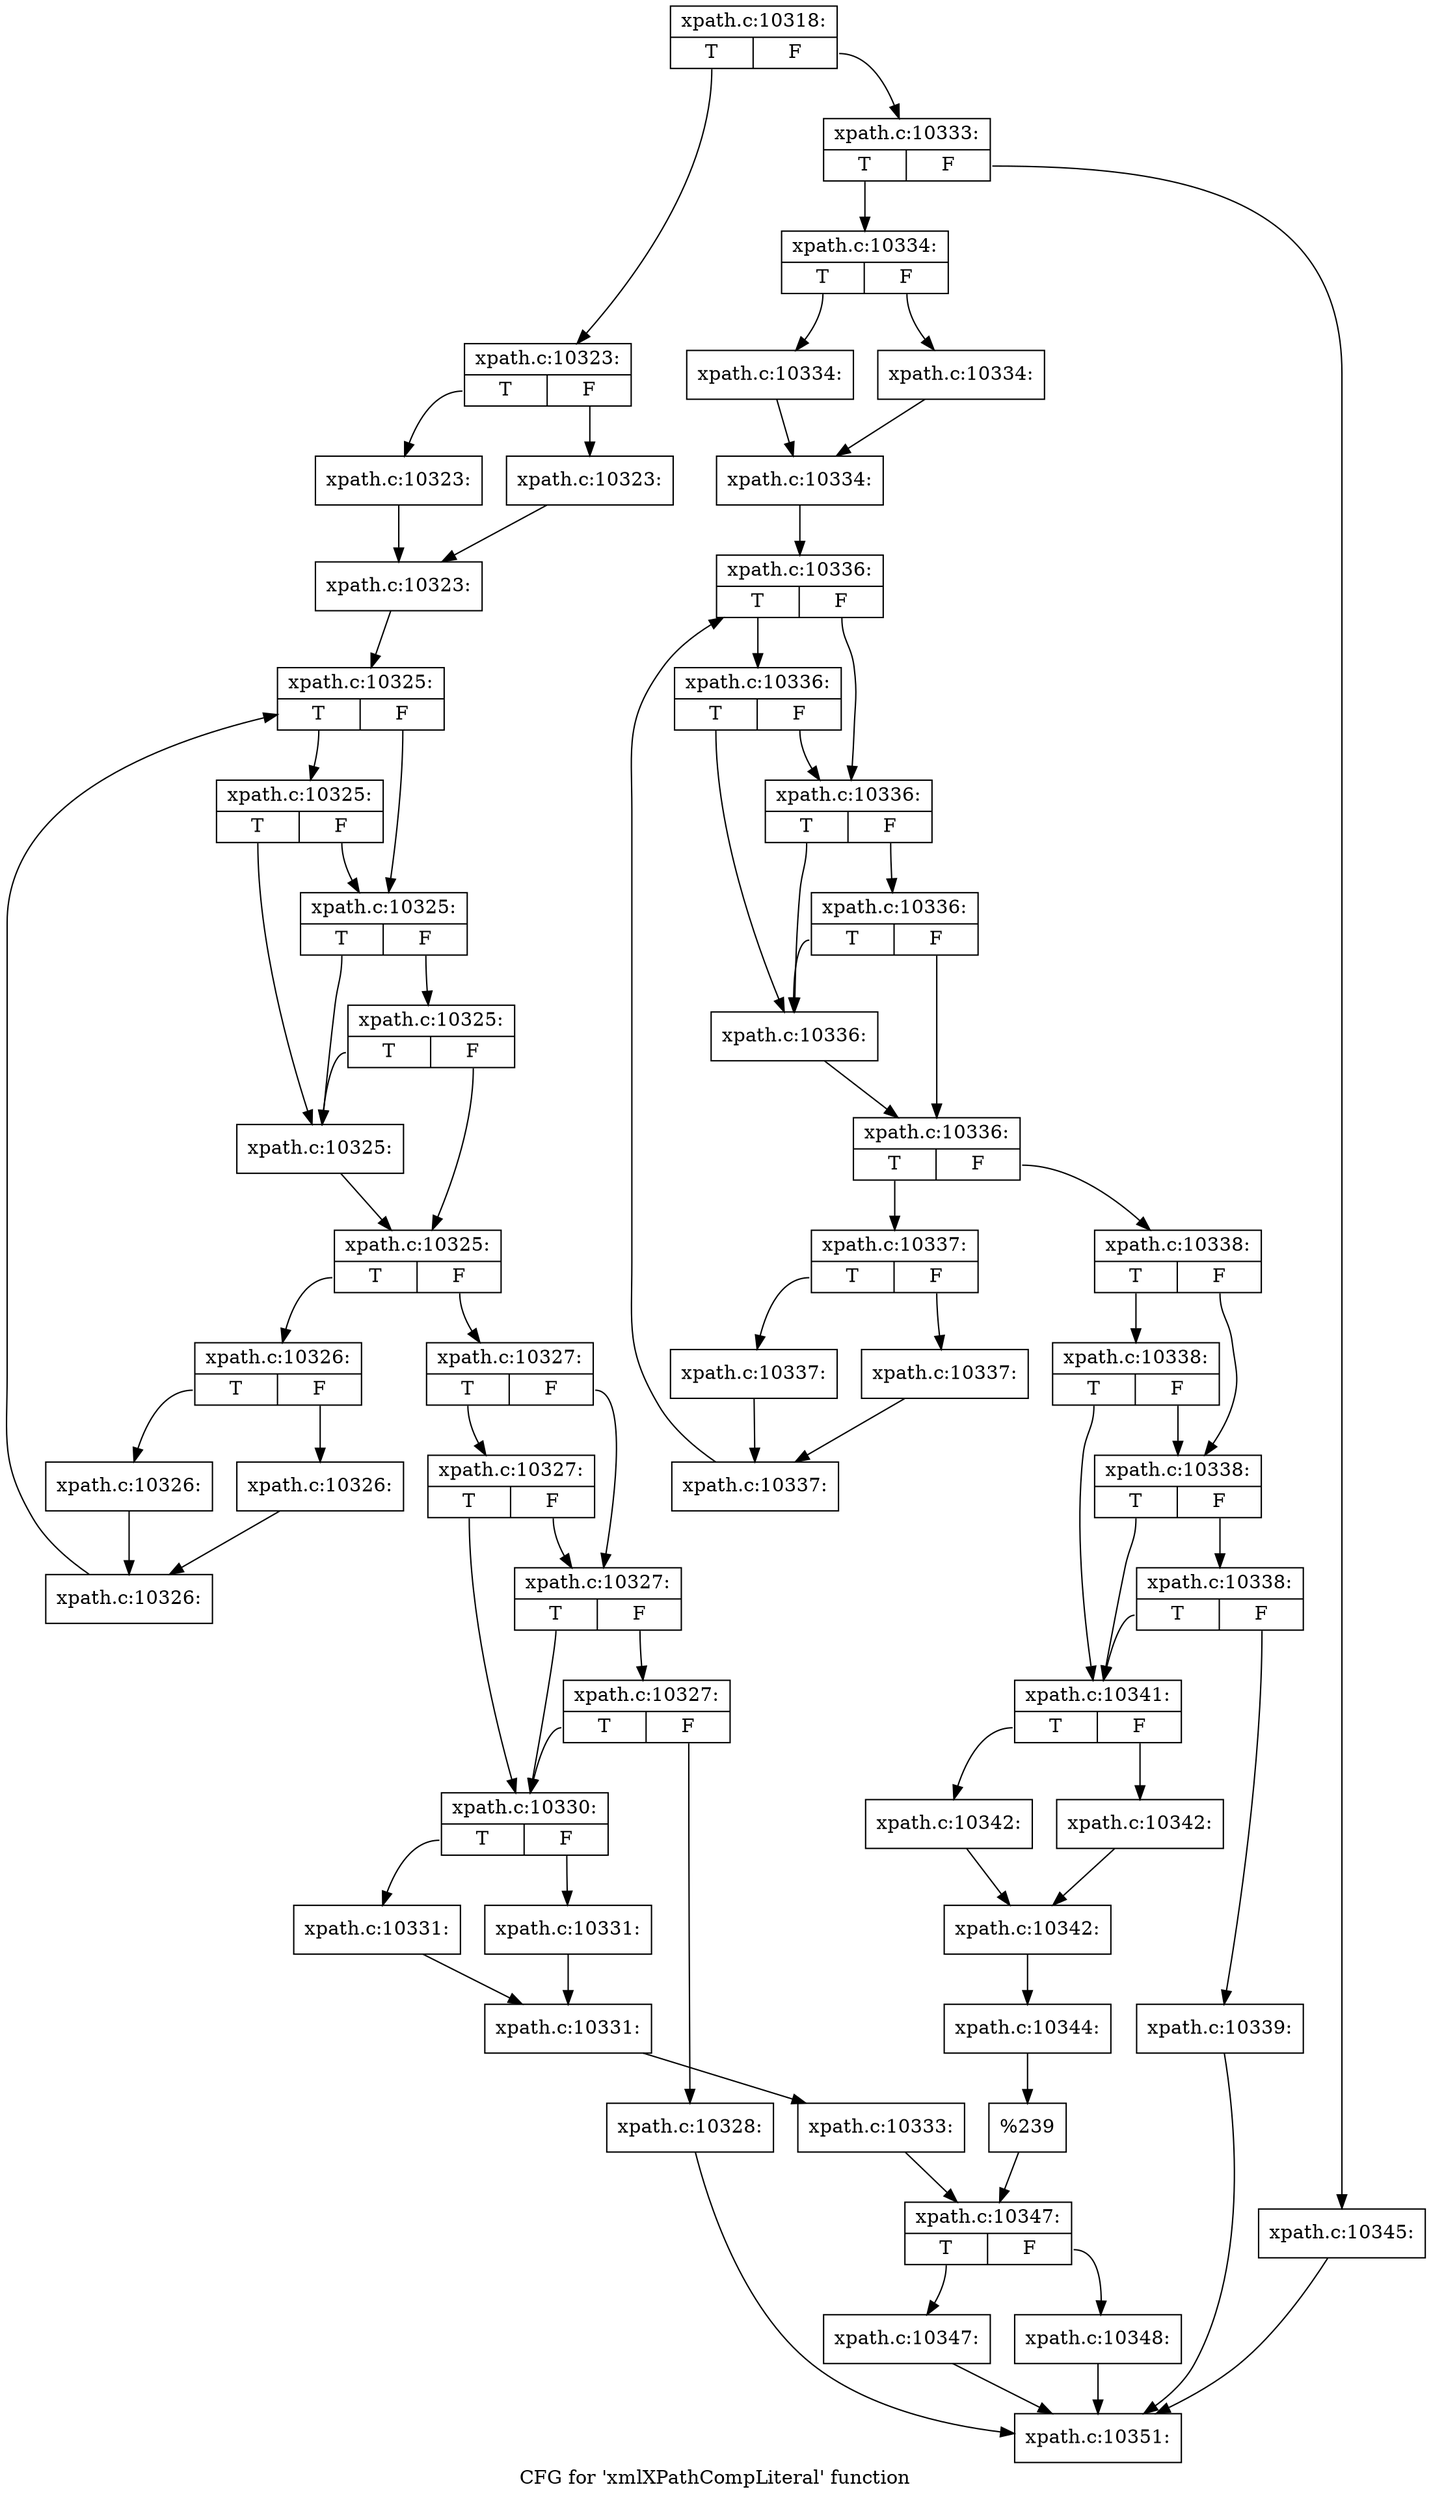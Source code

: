 digraph "CFG for 'xmlXPathCompLiteral' function" {
	label="CFG for 'xmlXPathCompLiteral' function";

	Node0x4f29d50 [shape=record,label="{xpath.c:10318:|{<s0>T|<s1>F}}"];
	Node0x4f29d50:s0 -> Node0x4f3c5a0;
	Node0x4f29d50:s1 -> Node0x4f3c640;
	Node0x4f3c5a0 [shape=record,label="{xpath.c:10323:|{<s0>T|<s1>F}}"];
	Node0x4f3c5a0:s0 -> Node0x4f3cb20;
	Node0x4f3c5a0:s1 -> Node0x4f3cb70;
	Node0x4f3cb20 [shape=record,label="{xpath.c:10323:}"];
	Node0x4f3cb20 -> Node0x4f3cbc0;
	Node0x4f3cb70 [shape=record,label="{xpath.c:10323:}"];
	Node0x4f3cb70 -> Node0x4f3cbc0;
	Node0x4f3cbc0 [shape=record,label="{xpath.c:10323:}"];
	Node0x4f3cbc0 -> Node0x4f3d6c0;
	Node0x4f3d6c0 [shape=record,label="{xpath.c:10325:|{<s0>T|<s1>F}}"];
	Node0x4f3d6c0:s0 -> Node0x4f3dad0;
	Node0x4f3d6c0:s1 -> Node0x4f3da80;
	Node0x4f3dad0 [shape=record,label="{xpath.c:10325:|{<s0>T|<s1>F}}"];
	Node0x4f3dad0:s0 -> Node0x4f3d9b0;
	Node0x4f3dad0:s1 -> Node0x4f3da80;
	Node0x4f3da80 [shape=record,label="{xpath.c:10325:|{<s0>T|<s1>F}}"];
	Node0x4f3da80:s0 -> Node0x4f3d9b0;
	Node0x4f3da80:s1 -> Node0x4f3da00;
	Node0x4f3da00 [shape=record,label="{xpath.c:10325:|{<s0>T|<s1>F}}"];
	Node0x4f3da00:s0 -> Node0x4f3d9b0;
	Node0x4f3da00:s1 -> Node0x4f3d960;
	Node0x4f3d9b0 [shape=record,label="{xpath.c:10325:}"];
	Node0x4f3d9b0 -> Node0x4f3d960;
	Node0x4f3d960 [shape=record,label="{xpath.c:10325:|{<s0>T|<s1>F}}"];
	Node0x4f3d960:s0 -> Node0x4f3ebb0;
	Node0x4f3d960:s1 -> Node0x4f3d8e0;
	Node0x4f3ebb0 [shape=record,label="{xpath.c:10326:|{<s0>T|<s1>F}}"];
	Node0x4f3ebb0:s0 -> Node0x4f3ec90;
	Node0x4f3ebb0:s1 -> Node0x4f3ece0;
	Node0x4f3ec90 [shape=record,label="{xpath.c:10326:}"];
	Node0x4f3ec90 -> Node0x4f3ed30;
	Node0x4f3ece0 [shape=record,label="{xpath.c:10326:}"];
	Node0x4f3ece0 -> Node0x4f3ed30;
	Node0x4f3ed30 [shape=record,label="{xpath.c:10326:}"];
	Node0x4f3ed30 -> Node0x4f3d6c0;
	Node0x4f3d8e0 [shape=record,label="{xpath.c:10327:|{<s0>T|<s1>F}}"];
	Node0x4f3d8e0:s0 -> Node0x4f3f850;
	Node0x4f3d8e0:s1 -> Node0x4f3f800;
	Node0x4f3f850 [shape=record,label="{xpath.c:10327:|{<s0>T|<s1>F}}"];
	Node0x4f3f850:s0 -> Node0x4f3f730;
	Node0x4f3f850:s1 -> Node0x4f3f800;
	Node0x4f3f800 [shape=record,label="{xpath.c:10327:|{<s0>T|<s1>F}}"];
	Node0x4f3f800:s0 -> Node0x4f3f730;
	Node0x4f3f800:s1 -> Node0x4f3f780;
	Node0x4f3f780 [shape=record,label="{xpath.c:10327:|{<s0>T|<s1>F}}"];
	Node0x4f3f780:s0 -> Node0x4f3f730;
	Node0x4f3f780:s1 -> Node0x4f3f690;
	Node0x4f3f690 [shape=record,label="{xpath.c:10328:}"];
	Node0x4f3f690 -> Node0x4f3bd80;
	Node0x4f3f730 [shape=record,label="{xpath.c:10330:|{<s0>T|<s1>F}}"];
	Node0x4f3f730:s0 -> Node0x4f40f00;
	Node0x4f3f730:s1 -> Node0x4f40f50;
	Node0x4f40f00 [shape=record,label="{xpath.c:10331:}"];
	Node0x4f40f00 -> Node0x4f40fa0;
	Node0x4f40f50 [shape=record,label="{xpath.c:10331:}"];
	Node0x4f40f50 -> Node0x4f40fa0;
	Node0x4f40fa0 [shape=record,label="{xpath.c:10331:}"];
	Node0x4f40fa0 -> Node0x4f3f6e0;
	Node0x4f3f6e0 [shape=record,label="{xpath.c:10333:}"];
	Node0x4f3f6e0 -> Node0x4f3c5f0;
	Node0x4f3c640 [shape=record,label="{xpath.c:10333:|{<s0>T|<s1>F}}"];
	Node0x4f3c640:s0 -> Node0x4f41ab0;
	Node0x4f3c640:s1 -> Node0x4f41b50;
	Node0x4f41ab0 [shape=record,label="{xpath.c:10334:|{<s0>T|<s1>F}}"];
	Node0x4f41ab0:s0 -> Node0x4f42060;
	Node0x4f41ab0:s1 -> Node0x4f420b0;
	Node0x4f42060 [shape=record,label="{xpath.c:10334:}"];
	Node0x4f42060 -> Node0x4f42100;
	Node0x4f420b0 [shape=record,label="{xpath.c:10334:}"];
	Node0x4f420b0 -> Node0x4f42100;
	Node0x4f42100 [shape=record,label="{xpath.c:10334:}"];
	Node0x4f42100 -> Node0x4f42c00;
	Node0x4f42c00 [shape=record,label="{xpath.c:10336:|{<s0>T|<s1>F}}"];
	Node0x4f42c00:s0 -> Node0x4f43010;
	Node0x4f42c00:s1 -> Node0x4f42fc0;
	Node0x4f43010 [shape=record,label="{xpath.c:10336:|{<s0>T|<s1>F}}"];
	Node0x4f43010:s0 -> Node0x4f42ef0;
	Node0x4f43010:s1 -> Node0x4f42fc0;
	Node0x4f42fc0 [shape=record,label="{xpath.c:10336:|{<s0>T|<s1>F}}"];
	Node0x4f42fc0:s0 -> Node0x4f42ef0;
	Node0x4f42fc0:s1 -> Node0x4f42f40;
	Node0x4f42f40 [shape=record,label="{xpath.c:10336:|{<s0>T|<s1>F}}"];
	Node0x4f42f40:s0 -> Node0x4f42ef0;
	Node0x4f42f40:s1 -> Node0x4f42ea0;
	Node0x4f42ef0 [shape=record,label="{xpath.c:10336:}"];
	Node0x4f42ef0 -> Node0x4f42ea0;
	Node0x4f42ea0 [shape=record,label="{xpath.c:10336:|{<s0>T|<s1>F}}"];
	Node0x4f42ea0:s0 -> Node0x4f440f0;
	Node0x4f42ea0:s1 -> Node0x4f42e20;
	Node0x4f440f0 [shape=record,label="{xpath.c:10337:|{<s0>T|<s1>F}}"];
	Node0x4f440f0:s0 -> Node0x4f441d0;
	Node0x4f440f0:s1 -> Node0x4f44220;
	Node0x4f441d0 [shape=record,label="{xpath.c:10337:}"];
	Node0x4f441d0 -> Node0x4f44270;
	Node0x4f44220 [shape=record,label="{xpath.c:10337:}"];
	Node0x4f44220 -> Node0x4f44270;
	Node0x4f44270 [shape=record,label="{xpath.c:10337:}"];
	Node0x4f44270 -> Node0x4f42c00;
	Node0x4f42e20 [shape=record,label="{xpath.c:10338:|{<s0>T|<s1>F}}"];
	Node0x4f42e20:s0 -> Node0x4f44d90;
	Node0x4f42e20:s1 -> Node0x4f44d40;
	Node0x4f44d90 [shape=record,label="{xpath.c:10338:|{<s0>T|<s1>F}}"];
	Node0x4f44d90:s0 -> Node0x4f44c70;
	Node0x4f44d90:s1 -> Node0x4f44d40;
	Node0x4f44d40 [shape=record,label="{xpath.c:10338:|{<s0>T|<s1>F}}"];
	Node0x4f44d40:s0 -> Node0x4f44c70;
	Node0x4f44d40:s1 -> Node0x4f44cc0;
	Node0x4f44cc0 [shape=record,label="{xpath.c:10338:|{<s0>T|<s1>F}}"];
	Node0x4f44cc0:s0 -> Node0x4f44c70;
	Node0x4f44cc0:s1 -> Node0x4f44bd0;
	Node0x4f44bd0 [shape=record,label="{xpath.c:10339:}"];
	Node0x4f44bd0 -> Node0x4f3bd80;
	Node0x4f44c70 [shape=record,label="{xpath.c:10341:|{<s0>T|<s1>F}}"];
	Node0x4f44c70:s0 -> Node0x4f46440;
	Node0x4f44c70:s1 -> Node0x4f46490;
	Node0x4f46440 [shape=record,label="{xpath.c:10342:}"];
	Node0x4f46440 -> Node0x4f464e0;
	Node0x4f46490 [shape=record,label="{xpath.c:10342:}"];
	Node0x4f46490 -> Node0x4f464e0;
	Node0x4f464e0 [shape=record,label="{xpath.c:10342:}"];
	Node0x4f464e0 -> Node0x4f44c20;
	Node0x4f44c20 [shape=record,label="{xpath.c:10344:}"];
	Node0x4f44c20 -> Node0x4f41b00;
	Node0x4f41b50 [shape=record,label="{xpath.c:10345:}"];
	Node0x4f41b50 -> Node0x4f3bd80;
	Node0x4f41b00 [shape=record,label="{%239}"];
	Node0x4f41b00 -> Node0x4f3c5f0;
	Node0x4f3c5f0 [shape=record,label="{xpath.c:10347:|{<s0>T|<s1>F}}"];
	Node0x4f3c5f0:s0 -> Node0x4f47380;
	Node0x4f3c5f0:s1 -> Node0x4f473d0;
	Node0x4f47380 [shape=record,label="{xpath.c:10347:}"];
	Node0x4f47380 -> Node0x4f3bd80;
	Node0x4f473d0 [shape=record,label="{xpath.c:10348:}"];
	Node0x4f473d0 -> Node0x4f3bd80;
	Node0x4f3bd80 [shape=record,label="{xpath.c:10351:}"];
}
